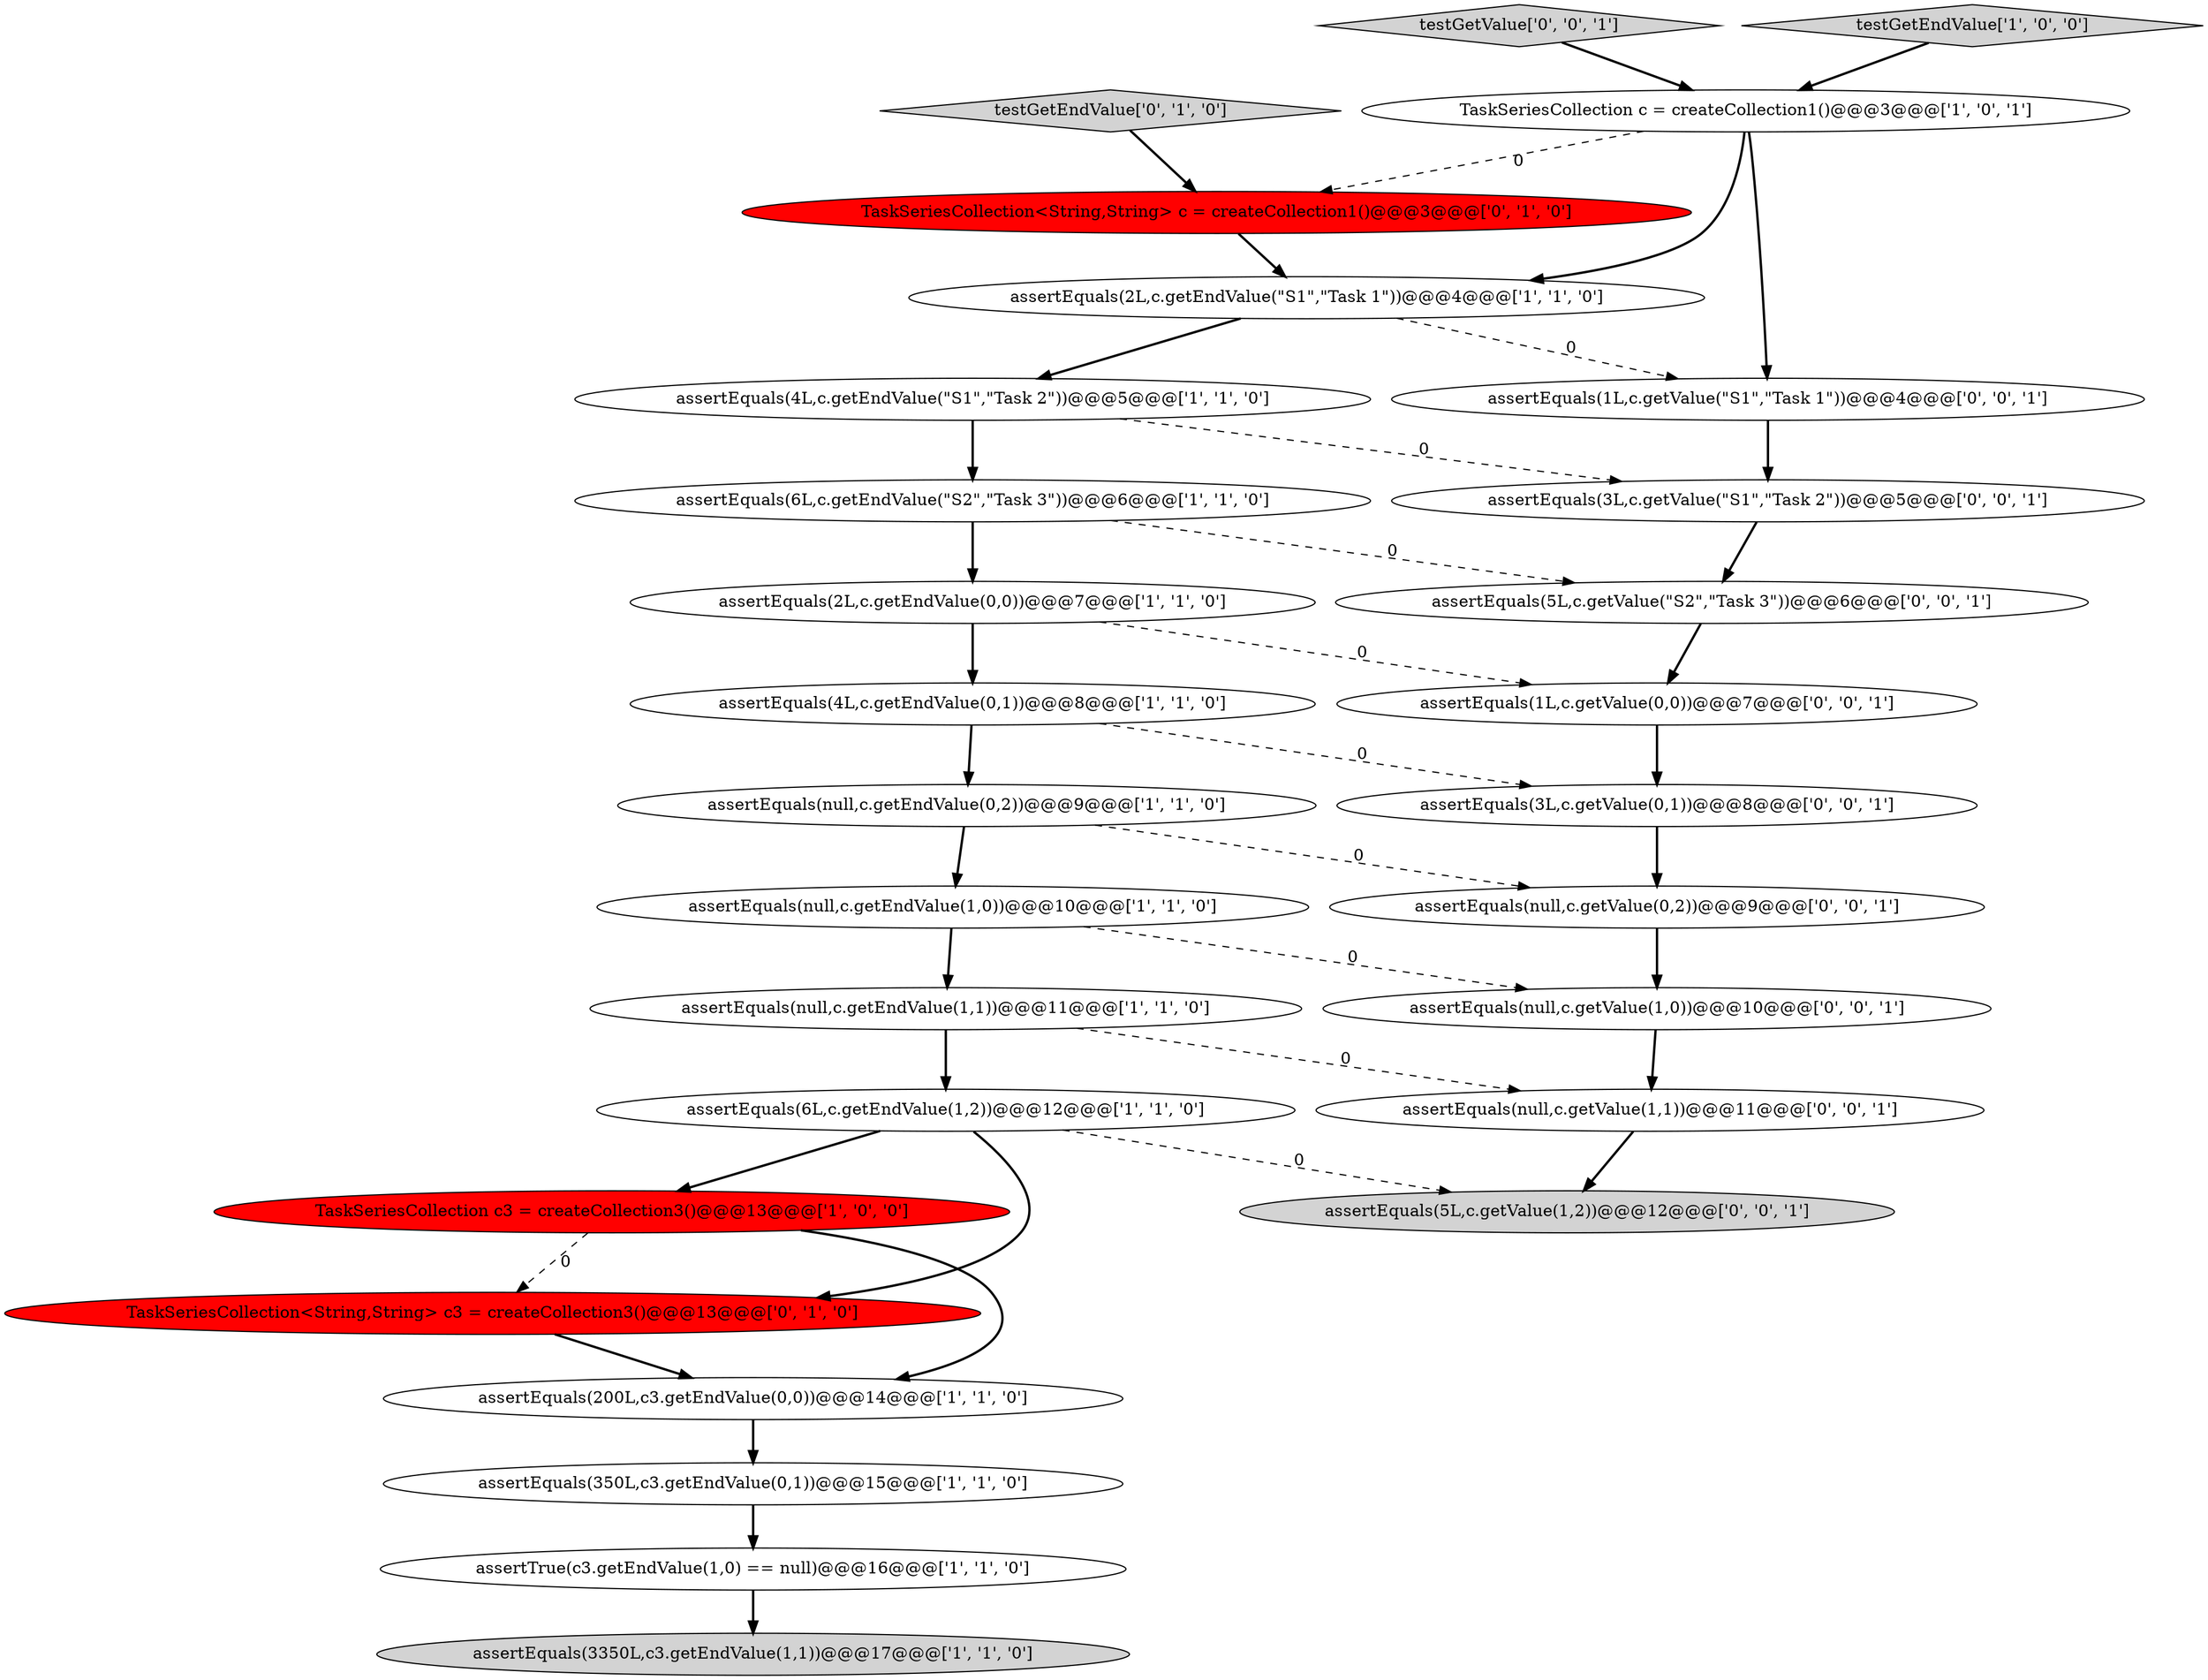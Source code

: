 digraph {
20 [style = filled, label = "assertEquals(null,c.getValue(0,2))@@@9@@@['0', '0', '1']", fillcolor = white, shape = ellipse image = "AAA0AAABBB3BBB"];
10 [style = filled, label = "assertEquals(null,c.getEndValue(1,1))@@@11@@@['1', '1', '0']", fillcolor = white, shape = ellipse image = "AAA0AAABBB1BBB"];
4 [style = filled, label = "assertEquals(2L,c.getEndValue(0,0))@@@7@@@['1', '1', '0']", fillcolor = white, shape = ellipse image = "AAA0AAABBB1BBB"];
26 [style = filled, label = "assertEquals(1L,c.getValue(\"S1\",\"Task 1\"))@@@4@@@['0', '0', '1']", fillcolor = white, shape = ellipse image = "AAA0AAABBB3BBB"];
0 [style = filled, label = "TaskSeriesCollection c = createCollection1()@@@3@@@['1', '0', '1']", fillcolor = white, shape = ellipse image = "AAA0AAABBB1BBB"];
27 [style = filled, label = "assertEquals(null,c.getValue(1,1))@@@11@@@['0', '0', '1']", fillcolor = white, shape = ellipse image = "AAA0AAABBB3BBB"];
12 [style = filled, label = "assertEquals(3350L,c3.getEndValue(1,1))@@@17@@@['1', '1', '0']", fillcolor = lightgray, shape = ellipse image = "AAA0AAABBB1BBB"];
25 [style = filled, label = "testGetValue['0', '0', '1']", fillcolor = lightgray, shape = diamond image = "AAA0AAABBB3BBB"];
21 [style = filled, label = "assertEquals(3L,c.getValue(\"S1\",\"Task 2\"))@@@5@@@['0', '0', '1']", fillcolor = white, shape = ellipse image = "AAA0AAABBB3BBB"];
15 [style = filled, label = "assertEquals(4L,c.getEndValue(\"S1\",\"Task 2\"))@@@5@@@['1', '1', '0']", fillcolor = white, shape = ellipse image = "AAA0AAABBB1BBB"];
14 [style = filled, label = "assertEquals(6L,c.getEndValue(\"S2\",\"Task 3\"))@@@6@@@['1', '1', '0']", fillcolor = white, shape = ellipse image = "AAA0AAABBB1BBB"];
8 [style = filled, label = "assertEquals(350L,c3.getEndValue(0,1))@@@15@@@['1', '1', '0']", fillcolor = white, shape = ellipse image = "AAA0AAABBB1BBB"];
19 [style = filled, label = "assertEquals(1L,c.getValue(0,0))@@@7@@@['0', '0', '1']", fillcolor = white, shape = ellipse image = "AAA0AAABBB3BBB"];
3 [style = filled, label = "assertEquals(null,c.getEndValue(0,2))@@@9@@@['1', '1', '0']", fillcolor = white, shape = ellipse image = "AAA0AAABBB1BBB"];
13 [style = filled, label = "assertEquals(null,c.getEndValue(1,0))@@@10@@@['1', '1', '0']", fillcolor = white, shape = ellipse image = "AAA0AAABBB1BBB"];
1 [style = filled, label = "assertTrue(c3.getEndValue(1,0) == null)@@@16@@@['1', '1', '0']", fillcolor = white, shape = ellipse image = "AAA0AAABBB1BBB"];
17 [style = filled, label = "testGetEndValue['0', '1', '0']", fillcolor = lightgray, shape = diamond image = "AAA0AAABBB2BBB"];
24 [style = filled, label = "assertEquals(null,c.getValue(1,0))@@@10@@@['0', '0', '1']", fillcolor = white, shape = ellipse image = "AAA0AAABBB3BBB"];
16 [style = filled, label = "TaskSeriesCollection<String,String> c3 = createCollection3()@@@13@@@['0', '1', '0']", fillcolor = red, shape = ellipse image = "AAA1AAABBB2BBB"];
23 [style = filled, label = "assertEquals(3L,c.getValue(0,1))@@@8@@@['0', '0', '1']", fillcolor = white, shape = ellipse image = "AAA0AAABBB3BBB"];
18 [style = filled, label = "TaskSeriesCollection<String,String> c = createCollection1()@@@3@@@['0', '1', '0']", fillcolor = red, shape = ellipse image = "AAA1AAABBB2BBB"];
2 [style = filled, label = "assertEquals(4L,c.getEndValue(0,1))@@@8@@@['1', '1', '0']", fillcolor = white, shape = ellipse image = "AAA0AAABBB1BBB"];
11 [style = filled, label = "testGetEndValue['1', '0', '0']", fillcolor = lightgray, shape = diamond image = "AAA0AAABBB1BBB"];
7 [style = filled, label = "assertEquals(2L,c.getEndValue(\"S1\",\"Task 1\"))@@@4@@@['1', '1', '0']", fillcolor = white, shape = ellipse image = "AAA0AAABBB1BBB"];
9 [style = filled, label = "assertEquals(200L,c3.getEndValue(0,0))@@@14@@@['1', '1', '0']", fillcolor = white, shape = ellipse image = "AAA0AAABBB1BBB"];
22 [style = filled, label = "assertEquals(5L,c.getValue(\"S2\",\"Task 3\"))@@@6@@@['0', '0', '1']", fillcolor = white, shape = ellipse image = "AAA0AAABBB3BBB"];
5 [style = filled, label = "TaskSeriesCollection c3 = createCollection3()@@@13@@@['1', '0', '0']", fillcolor = red, shape = ellipse image = "AAA1AAABBB1BBB"];
6 [style = filled, label = "assertEquals(6L,c.getEndValue(1,2))@@@12@@@['1', '1', '0']", fillcolor = white, shape = ellipse image = "AAA0AAABBB1BBB"];
28 [style = filled, label = "assertEquals(5L,c.getValue(1,2))@@@12@@@['0', '0', '1']", fillcolor = lightgray, shape = ellipse image = "AAA0AAABBB3BBB"];
25->0 [style = bold, label=""];
2->23 [style = dashed, label="0"];
13->10 [style = bold, label=""];
23->20 [style = bold, label=""];
0->26 [style = bold, label=""];
15->14 [style = bold, label=""];
5->9 [style = bold, label=""];
22->19 [style = bold, label=""];
2->3 [style = bold, label=""];
27->28 [style = bold, label=""];
14->22 [style = dashed, label="0"];
15->21 [style = dashed, label="0"];
4->2 [style = bold, label=""];
10->27 [style = dashed, label="0"];
9->8 [style = bold, label=""];
10->6 [style = bold, label=""];
0->7 [style = bold, label=""];
26->21 [style = bold, label=""];
5->16 [style = dashed, label="0"];
8->1 [style = bold, label=""];
6->28 [style = dashed, label="0"];
6->5 [style = bold, label=""];
13->24 [style = dashed, label="0"];
11->0 [style = bold, label=""];
21->22 [style = bold, label=""];
6->16 [style = bold, label=""];
19->23 [style = bold, label=""];
3->20 [style = dashed, label="0"];
1->12 [style = bold, label=""];
3->13 [style = bold, label=""];
0->18 [style = dashed, label="0"];
7->15 [style = bold, label=""];
4->19 [style = dashed, label="0"];
18->7 [style = bold, label=""];
20->24 [style = bold, label=""];
7->26 [style = dashed, label="0"];
24->27 [style = bold, label=""];
16->9 [style = bold, label=""];
17->18 [style = bold, label=""];
14->4 [style = bold, label=""];
}

